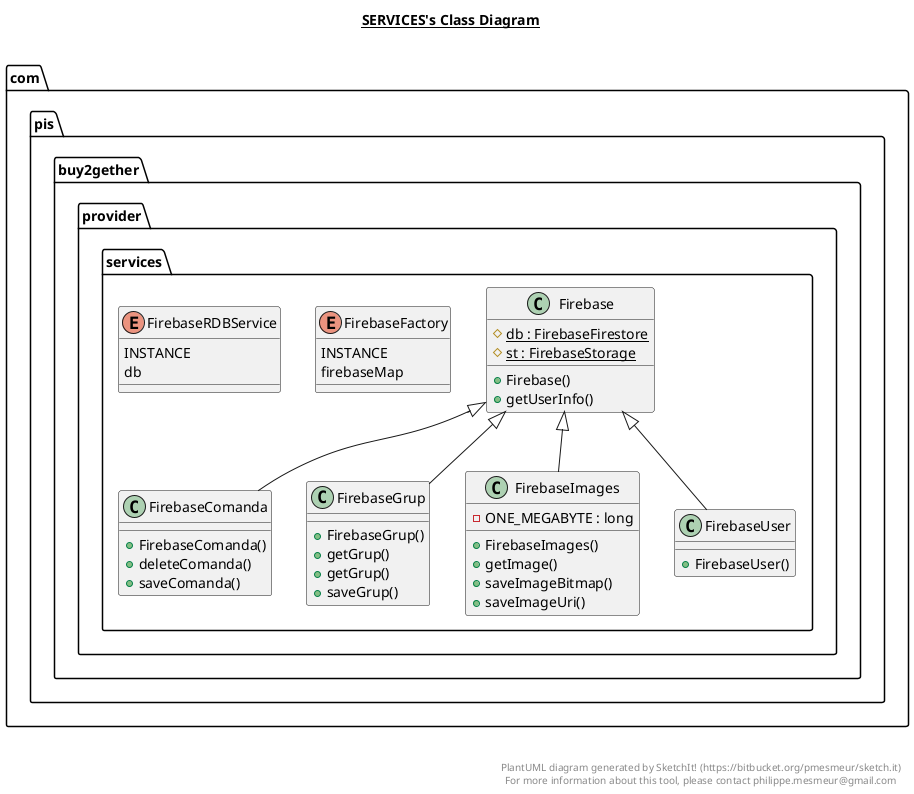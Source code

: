 @startuml

title __SERVICES's Class Diagram__\n

  namespace com.pis.buy2gether {
    namespace provider {
      namespace services {
        class com.pis.buy2gether.provider.services.Firebase {
            {static} # db : FirebaseFirestore
            {static} # st : FirebaseStorage
            + Firebase()
            + getUserInfo()
        }
      }
    }
  }
  

  namespace com.pis.buy2gether {
    namespace provider {
      namespace services {
        class com.pis.buy2gether.provider.services.FirebaseComanda {
            + FirebaseComanda()
            + deleteComanda()
            + saveComanda()
        }
      }
    }
  }
  

  namespace com.pis.buy2gether {
    namespace provider {
      namespace services {
        enum FirebaseFactory {
          INSTANCE
          firebaseMap
        }
      }
    }
  }
  

  namespace com.pis.buy2gether {
    namespace provider {
      namespace services {
        class com.pis.buy2gether.provider.services.FirebaseGrup {
            + FirebaseGrup()
            + getGrup()
            + getGrup()
            + saveGrup()
        }
      }
    }
  }
  

  namespace com.pis.buy2gether {
    namespace provider {
      namespace services {
        class com.pis.buy2gether.provider.services.FirebaseImages {
            - ONE_MEGABYTE : long
            + FirebaseImages()
            + getImage()
            + saveImageBitmap()
            + saveImageUri()
        }
      }
    }
  }
  

  namespace com.pis.buy2gether {
    namespace provider {
      namespace services {
        enum FirebaseRDBService {
          INSTANCE
          db
        }
      }
    }
  }
  

  namespace com.pis.buy2gether {
    namespace provider {
      namespace services {
        class com.pis.buy2gether.provider.services.FirebaseUser {
            + FirebaseUser()
        }
      }
    }
  }
  

  com.pis.buy2gether.provider.services.FirebaseComanda -up-|> com.pis.buy2gether.provider.services.Firebase
  com.pis.buy2gether.provider.services.FirebaseGrup -up-|> com.pis.buy2gether.provider.services.Firebase
  com.pis.buy2gether.provider.services.FirebaseImages -up-|> com.pis.buy2gether.provider.services.Firebase
  com.pis.buy2gether.provider.services.FirebaseUser -up-|> com.pis.buy2gether.provider.services.Firebase


right footer


PlantUML diagram generated by SketchIt! (https://bitbucket.org/pmesmeur/sketch.it)
For more information about this tool, please contact philippe.mesmeur@gmail.com
endfooter

@enduml
